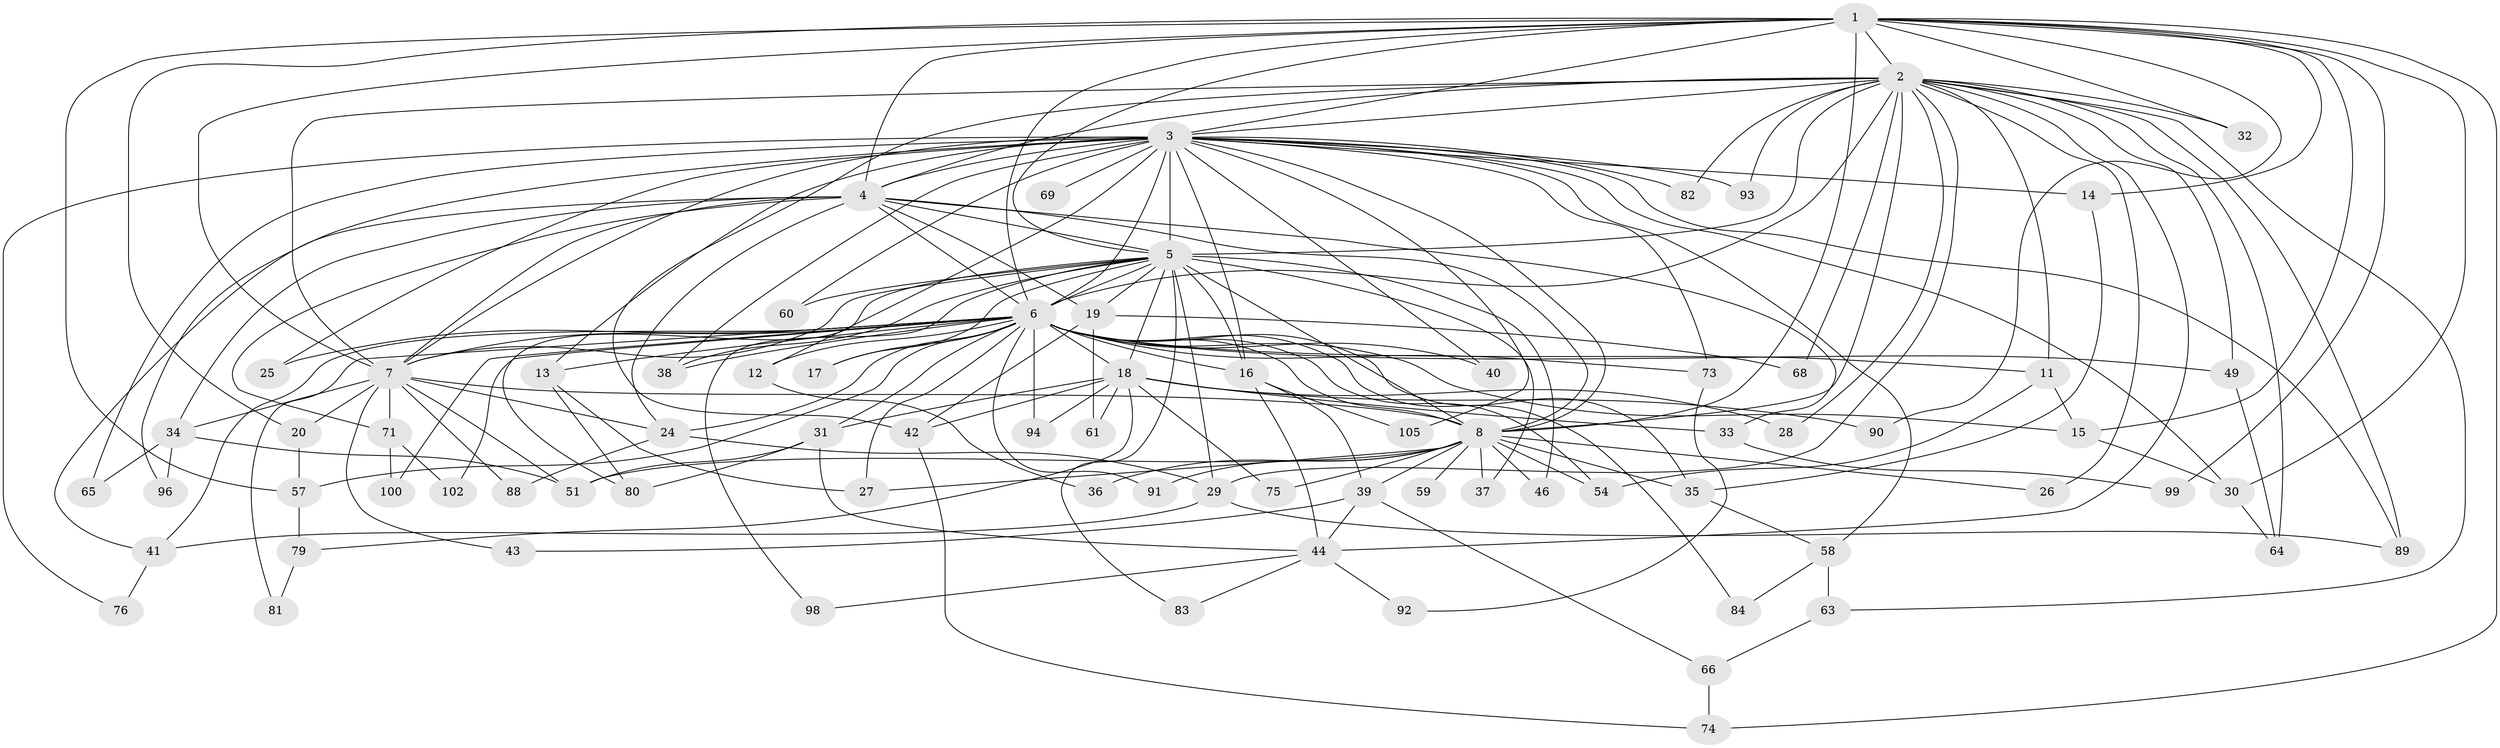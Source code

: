// Generated by graph-tools (version 1.1) at 2025/23/03/03/25 07:23:40]
// undirected, 78 vertices, 186 edges
graph export_dot {
graph [start="1"]
  node [color=gray90,style=filled];
  1 [super="+23"];
  2 [super="+47"];
  3 [super="+10"];
  4 [super="+70"];
  5 [super="+104"];
  6 [super="+52"];
  7 [super="+107"];
  8 [super="+9"];
  11 [super="+48"];
  12 [super="+56"];
  13;
  14;
  15;
  16 [super="+21"];
  17;
  18 [super="+22"];
  19;
  20;
  24 [super="+78"];
  25;
  26;
  27 [super="+62"];
  28;
  29;
  30 [super="+72"];
  31;
  32;
  33;
  34 [super="+55"];
  35 [super="+86"];
  36;
  37;
  38 [super="+67"];
  39 [super="+53"];
  40;
  41 [super="+45"];
  42 [super="+50"];
  43;
  44 [super="+77"];
  46;
  49;
  51;
  54 [super="+87"];
  57 [super="+85"];
  58 [super="+95"];
  59;
  60 [super="+106"];
  61;
  63;
  64 [super="+108"];
  65;
  66;
  68;
  69;
  71;
  73;
  74 [super="+97"];
  75;
  76;
  79;
  80 [super="+103"];
  81;
  82;
  83;
  84;
  88;
  89 [super="+101"];
  90;
  91;
  92;
  93;
  94;
  96;
  98;
  99;
  100;
  102;
  105;
  1 -- 2 [weight=2];
  1 -- 3 [weight=2];
  1 -- 4;
  1 -- 5;
  1 -- 6;
  1 -- 7;
  1 -- 8 [weight=2];
  1 -- 14;
  1 -- 15;
  1 -- 20;
  1 -- 32;
  1 -- 57;
  1 -- 74;
  1 -- 90;
  1 -- 99;
  1 -- 30;
  2 -- 3 [weight=2];
  2 -- 4;
  2 -- 5;
  2 -- 6 [weight=2];
  2 -- 7;
  2 -- 8 [weight=2];
  2 -- 11;
  2 -- 26;
  2 -- 28;
  2 -- 29;
  2 -- 32;
  2 -- 42;
  2 -- 44;
  2 -- 49;
  2 -- 63;
  2 -- 64;
  2 -- 68;
  2 -- 82;
  2 -- 93;
  2 -- 89;
  3 -- 4 [weight=3];
  3 -- 5 [weight=2];
  3 -- 6 [weight=3];
  3 -- 7 [weight=2];
  3 -- 8 [weight=4];
  3 -- 12;
  3 -- 13;
  3 -- 14;
  3 -- 16;
  3 -- 25;
  3 -- 30;
  3 -- 38;
  3 -- 40;
  3 -- 65;
  3 -- 69 [weight=2];
  3 -- 73;
  3 -- 82;
  3 -- 89;
  3 -- 93;
  3 -- 96;
  3 -- 105;
  3 -- 76;
  3 -- 58 [weight=2];
  3 -- 60 [weight=2];
  4 -- 5;
  4 -- 6;
  4 -- 7;
  4 -- 8 [weight=2];
  4 -- 19;
  4 -- 33;
  4 -- 34;
  4 -- 41;
  4 -- 71;
  4 -- 24;
  5 -- 6;
  5 -- 7;
  5 -- 8 [weight=2];
  5 -- 16;
  5 -- 17;
  5 -- 18;
  5 -- 19;
  5 -- 37;
  5 -- 46;
  5 -- 60;
  5 -- 80;
  5 -- 83;
  5 -- 98;
  5 -- 29;
  5 -- 38;
  6 -- 7;
  6 -- 8 [weight=2];
  6 -- 11;
  6 -- 12 [weight=2];
  6 -- 13;
  6 -- 15;
  6 -- 17;
  6 -- 18 [weight=2];
  6 -- 24;
  6 -- 25;
  6 -- 27;
  6 -- 31;
  6 -- 35;
  6 -- 38;
  6 -- 40;
  6 -- 49;
  6 -- 54;
  6 -- 73;
  6 -- 81;
  6 -- 84;
  6 -- 91;
  6 -- 94;
  6 -- 100;
  6 -- 102;
  6 -- 57;
  6 -- 41;
  6 -- 16;
  7 -- 8 [weight=2];
  7 -- 20;
  7 -- 24;
  7 -- 34;
  7 -- 43;
  7 -- 71;
  7 -- 88;
  7 -- 51;
  8 -- 26;
  8 -- 36;
  8 -- 37;
  8 -- 46;
  8 -- 51;
  8 -- 59 [weight=2];
  8 -- 75;
  8 -- 91;
  8 -- 27;
  8 -- 39;
  8 -- 54;
  8 -- 35;
  11 -- 54;
  11 -- 15;
  12 -- 36;
  13 -- 80;
  13 -- 27;
  14 -- 35;
  15 -- 30;
  16 -- 39;
  16 -- 44;
  16 -- 105;
  18 -- 33;
  18 -- 61;
  18 -- 75;
  18 -- 90;
  18 -- 28;
  18 -- 31;
  18 -- 94;
  18 -- 79;
  18 -- 42;
  19 -- 42;
  19 -- 61;
  19 -- 68;
  20 -- 57;
  24 -- 29;
  24 -- 88;
  29 -- 41;
  29 -- 89;
  30 -- 64;
  31 -- 51;
  31 -- 80;
  31 -- 44;
  33 -- 99;
  34 -- 96;
  34 -- 65;
  34 -- 51;
  35 -- 58;
  39 -- 43;
  39 -- 66;
  39 -- 44;
  41 -- 76;
  42 -- 74;
  44 -- 83;
  44 -- 92;
  44 -- 98;
  49 -- 64;
  57 -- 79;
  58 -- 63;
  58 -- 84;
  63 -- 66;
  66 -- 74;
  71 -- 100;
  71 -- 102;
  73 -- 92;
  79 -- 81;
}

